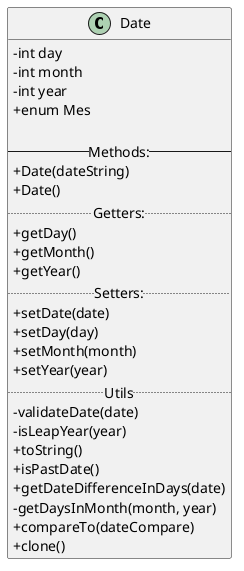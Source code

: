 @startuml
'skinparam monochrome true
skinparam packageStyle rectangle
skinparam shadowing false
skinparam linetype polyline
'skinparam linetype orto

skinparam classAttributeIconSize 0


class Date {
    - int day
    - int month
    - int year
    + enum Mes

-- Methods: --
    + Date(dateString)
    + Date()
    .. Getters:..
    + getDay()
    + getMonth()
    + getYear()
    .. Setters:..
    + setDate(date)
    + setDay(day)
    + setMonth(month)
    + setYear(year)
    ..Utils..
    - validateDate(date)
    - isLeapYear(year)
    + toString()
    + isPastDate()
    + getDateDifferenceInDays(date)
    - getDaysInMonth(month, year)
    + compareTo(dateCompare)
    + clone()
}

@enduml